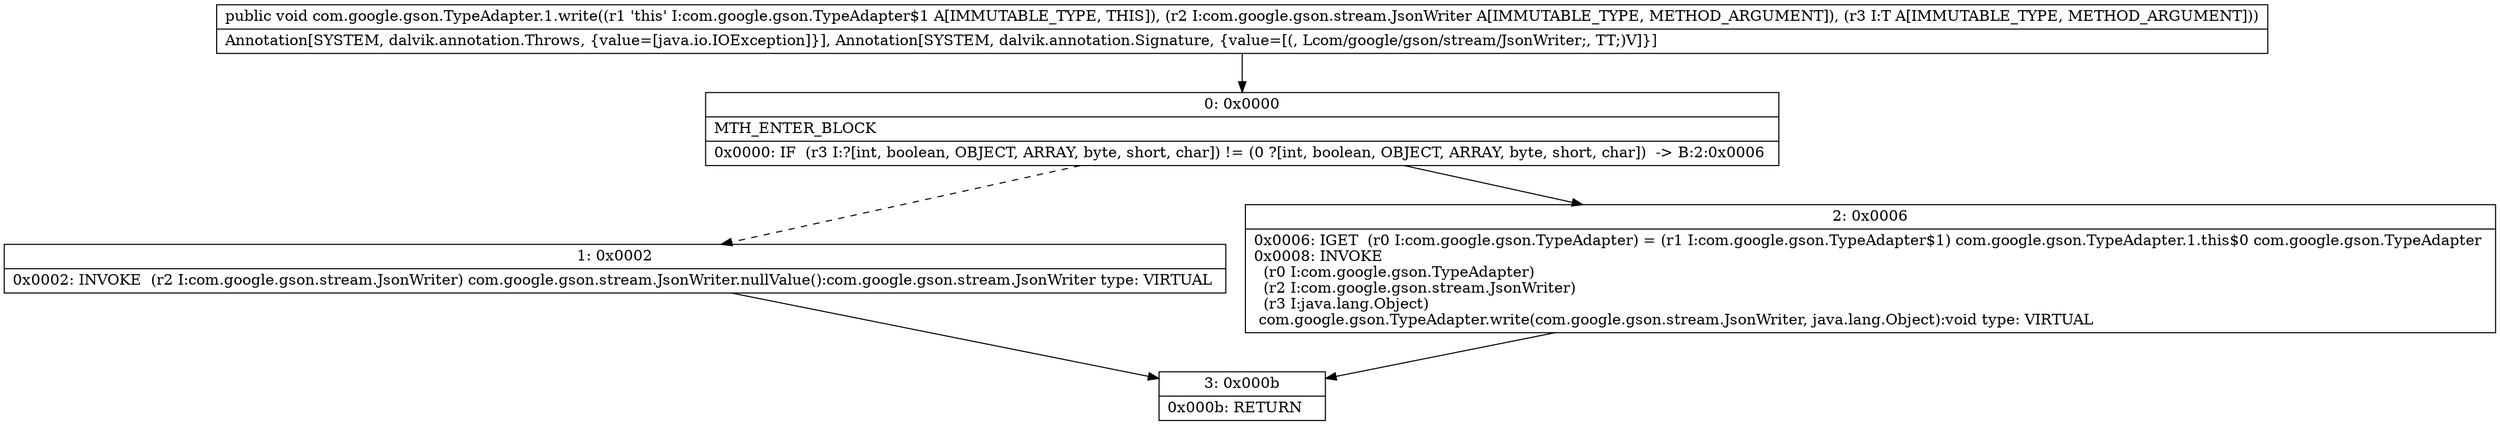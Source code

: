 digraph "CFG forcom.google.gson.TypeAdapter.1.write(Lcom\/google\/gson\/stream\/JsonWriter;Ljava\/lang\/Object;)V" {
Node_0 [shape=record,label="{0\:\ 0x0000|MTH_ENTER_BLOCK\l|0x0000: IF  (r3 I:?[int, boolean, OBJECT, ARRAY, byte, short, char]) != (0 ?[int, boolean, OBJECT, ARRAY, byte, short, char])  \-\> B:2:0x0006 \l}"];
Node_1 [shape=record,label="{1\:\ 0x0002|0x0002: INVOKE  (r2 I:com.google.gson.stream.JsonWriter) com.google.gson.stream.JsonWriter.nullValue():com.google.gson.stream.JsonWriter type: VIRTUAL \l}"];
Node_2 [shape=record,label="{2\:\ 0x0006|0x0006: IGET  (r0 I:com.google.gson.TypeAdapter) = (r1 I:com.google.gson.TypeAdapter$1) com.google.gson.TypeAdapter.1.this$0 com.google.gson.TypeAdapter \l0x0008: INVOKE  \l  (r0 I:com.google.gson.TypeAdapter)\l  (r2 I:com.google.gson.stream.JsonWriter)\l  (r3 I:java.lang.Object)\l com.google.gson.TypeAdapter.write(com.google.gson.stream.JsonWriter, java.lang.Object):void type: VIRTUAL \l}"];
Node_3 [shape=record,label="{3\:\ 0x000b|0x000b: RETURN   \l}"];
MethodNode[shape=record,label="{public void com.google.gson.TypeAdapter.1.write((r1 'this' I:com.google.gson.TypeAdapter$1 A[IMMUTABLE_TYPE, THIS]), (r2 I:com.google.gson.stream.JsonWriter A[IMMUTABLE_TYPE, METHOD_ARGUMENT]), (r3 I:T A[IMMUTABLE_TYPE, METHOD_ARGUMENT]))  | Annotation[SYSTEM, dalvik.annotation.Throws, \{value=[java.io.IOException]\}], Annotation[SYSTEM, dalvik.annotation.Signature, \{value=[(, Lcom\/google\/gson\/stream\/JsonWriter;, TT;)V]\}]\l}"];
MethodNode -> Node_0;
Node_0 -> Node_1[style=dashed];
Node_0 -> Node_2;
Node_1 -> Node_3;
Node_2 -> Node_3;
}

